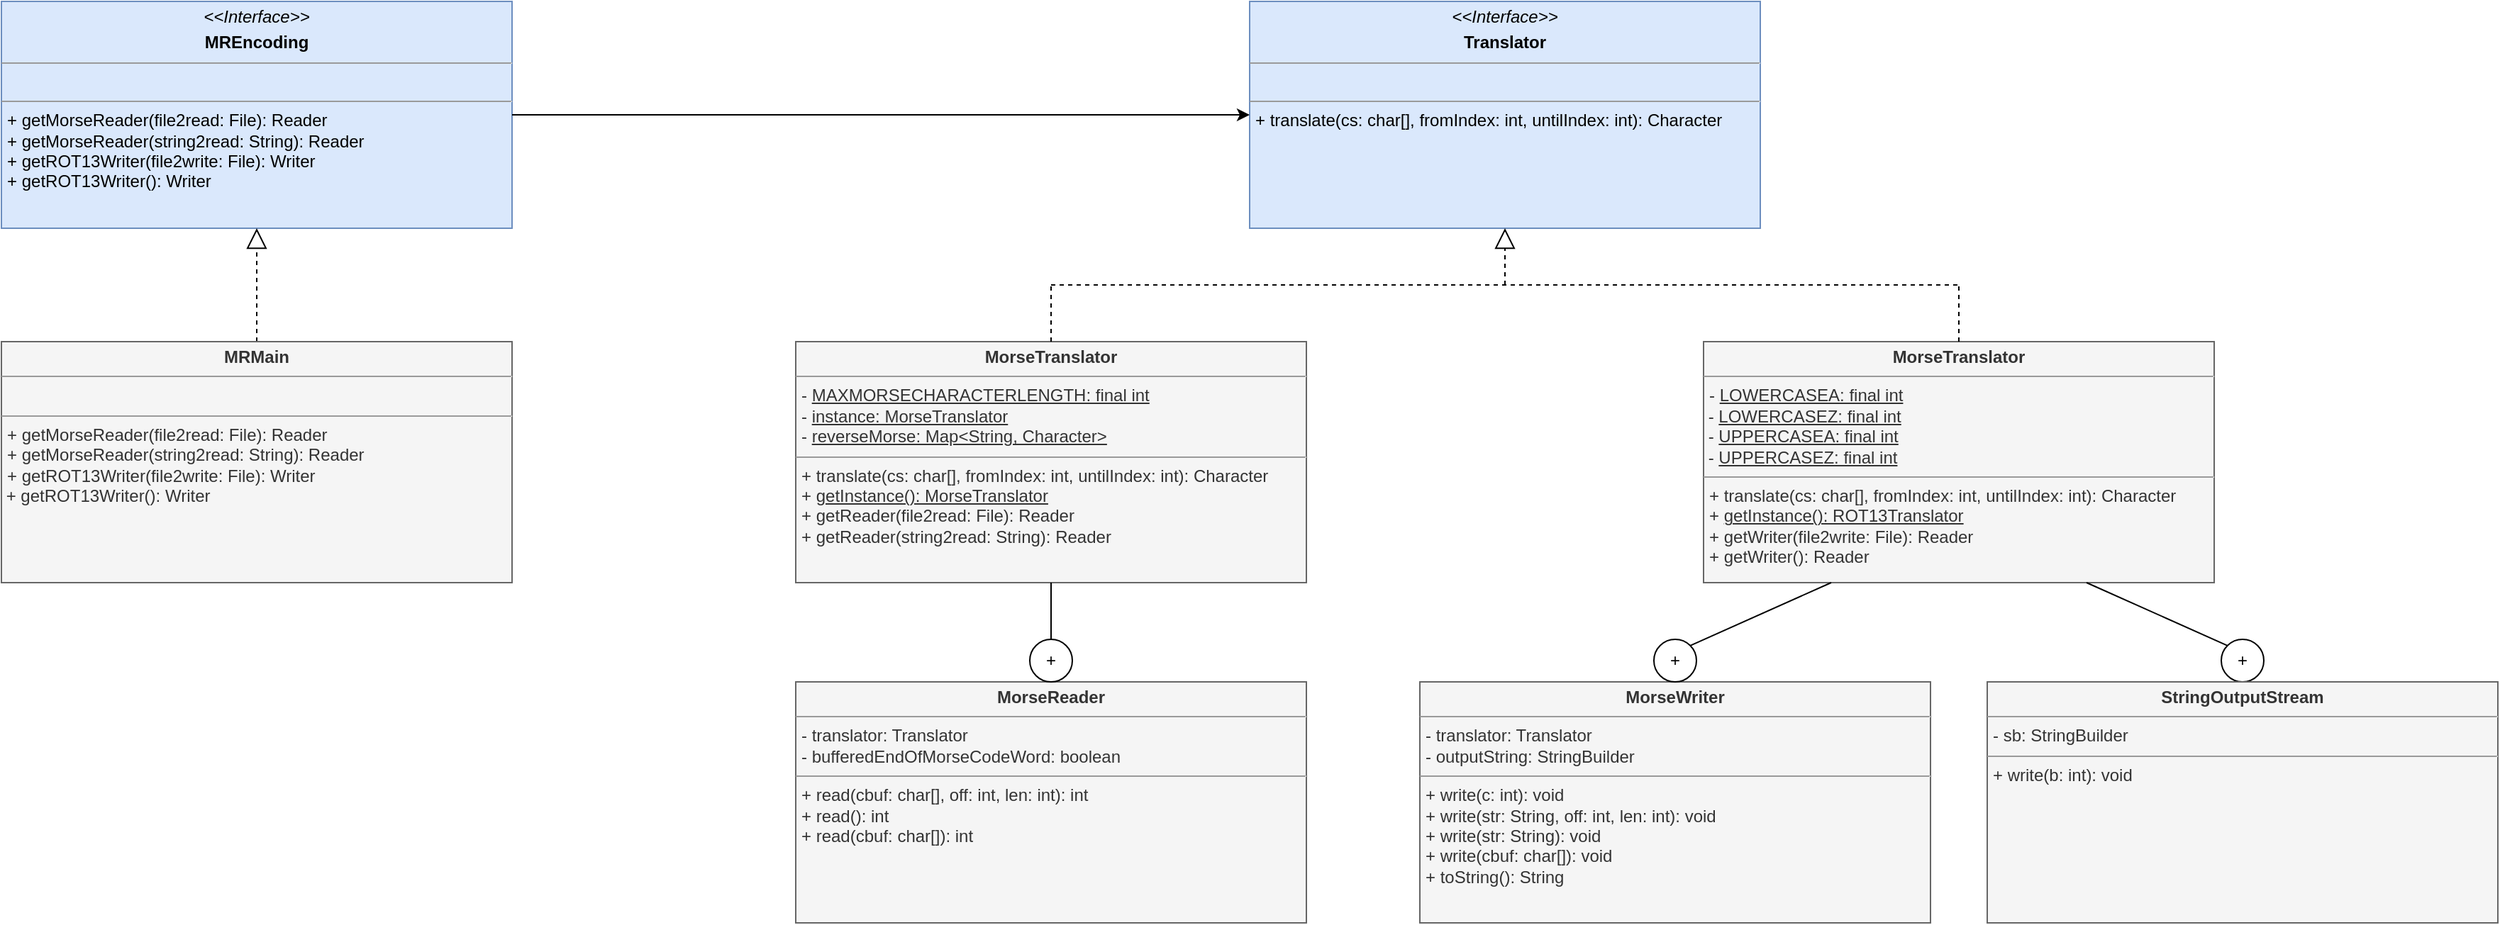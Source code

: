 <mxfile version="20.6.2" type="device"><diagram id="rVwanatlj1oTwoU3-Ma1" name="Seite-1"><mxGraphModel dx="2426" dy="1299" grid="1" gridSize="10" guides="1" tooltips="1" connect="1" arrows="1" fold="1" page="1" pageScale="1" pageWidth="3300" pageHeight="2339" math="0" shadow="0"><root><mxCell id="0"/><mxCell id="1" parent="0"/><mxCell id="GvxsVX9nVnhDDvtjooye-1" value="&lt;p style=&quot;margin:0px;margin-top:4px;text-align:center;&quot;&gt;&lt;i&gt;&amp;lt;&amp;lt;Interface&amp;gt;&amp;gt;&lt;/i&gt;&lt;/p&gt;&lt;p style=&quot;margin:0px;margin-top:4px;text-align:center;&quot;&gt;&lt;b&gt;Translator&lt;/b&gt;&lt;br&gt;&lt;b&gt;&lt;/b&gt;&lt;/p&gt;&lt;hr size=&quot;1&quot;&gt;&lt;p style=&quot;margin:0px;margin-left:4px;&quot;&gt;&lt;br&gt;&lt;/p&gt;&lt;hr size=&quot;1&quot;&gt;&lt;p style=&quot;margin:0px;margin-left:4px;&quot;&gt;+ translate(cs: char[], fromIndex: int, untilIndex: int): Character&lt;br&gt;&lt;/p&gt;" style="verticalAlign=top;align=left;overflow=fill;fontSize=12;fontFamily=Helvetica;html=1;fillColor=#dae8fc;strokeColor=#6c8ebf;" vertex="1" parent="1"><mxGeometry x="1400" y="520" width="360" height="160" as="geometry"/></mxCell><mxCell id="GvxsVX9nVnhDDvtjooye-2" value="&lt;p style=&quot;margin:0px;margin-top:4px;text-align:center;&quot;&gt;&lt;b&gt;MorseTranslator&lt;/b&gt;&lt;/p&gt;&lt;hr size=&quot;1&quot;&gt;&lt;p style=&quot;margin:0px;margin-left:4px;&quot;&gt;- &lt;u&gt;MAXMORSECHARACTERLENGTH: final int&lt;/u&gt;&lt;/p&gt;&lt;p style=&quot;margin:0px;margin-left:4px;&quot;&gt;- &lt;u&gt;instance: MorseTranslator&lt;/u&gt;&lt;/p&gt;&lt;p style=&quot;margin:0px;margin-left:4px;&quot;&gt;- &lt;u&gt;reverseMorse: Map&amp;lt;String, Character&amp;gt;&lt;br&gt;&lt;/u&gt;&lt;/p&gt;&lt;hr size=&quot;1&quot;&gt;&lt;p style=&quot;margin:0px;margin-left:4px;&quot;&gt;+ translate(cs: char[], fromIndex: int, untilIndex: int): Character&lt;/p&gt;&lt;p style=&quot;margin:0px;margin-left:4px;&quot;&gt;+ &lt;u&gt;getInstance(): MorseTranslator&lt;/u&gt;&lt;/p&gt;&lt;p style=&quot;margin:0px;margin-left:4px;&quot;&gt;+ getReader(file2read: File): Reader&lt;/p&gt;&lt;p style=&quot;margin:0px;margin-left:4px;&quot;&gt;+ getReader(string2read: String): Reader&lt;/p&gt;" style="verticalAlign=top;align=left;overflow=fill;fontSize=12;fontFamily=Helvetica;html=1;fillColor=#f5f5f5;fontColor=#333333;strokeColor=#666666;" vertex="1" parent="1"><mxGeometry x="1080" y="760" width="360" height="170" as="geometry"/></mxCell><mxCell id="GvxsVX9nVnhDDvtjooye-4" value="&lt;p style=&quot;margin:0px;margin-top:4px;text-align:center;&quot;&gt;&lt;b&gt;MorseReader&lt;/b&gt;&lt;/p&gt;&lt;hr size=&quot;1&quot;&gt;&lt;p style=&quot;margin:0px;margin-left:4px;&quot;&gt;-&amp;nbsp;translator: Translator&lt;/p&gt;&lt;p style=&quot;margin:0px;margin-left:4px;&quot;&gt;- bufferedEndOfMorseCodeWord: boolean&lt;br&gt;&lt;/p&gt;&lt;hr size=&quot;1&quot;&gt;&lt;p style=&quot;margin:0px;margin-left:4px;&quot;&gt;+ read(cbuf: char[], off: int, len: int): int&lt;/p&gt;&lt;p style=&quot;margin:0px;margin-left:4px;&quot;&gt;+ read(): int&lt;/p&gt;&lt;p style=&quot;margin:0px;margin-left:4px;&quot;&gt;+ read(cbuf: char[]): int&lt;br&gt;&lt;/p&gt;" style="verticalAlign=top;align=left;overflow=fill;fontSize=12;fontFamily=Helvetica;html=1;fillColor=#f5f5f5;fontColor=#333333;strokeColor=#666666;" vertex="1" parent="1"><mxGeometry x="1080" y="1000" width="360" height="170" as="geometry"/></mxCell><mxCell id="GvxsVX9nVnhDDvtjooye-5" value="" style="endArrow=none;html=1;rounded=0;entryX=0.5;entryY=1;entryDx=0;entryDy=0;exitX=0.5;exitY=0;exitDx=0;exitDy=0;" edge="1" parent="1" source="GvxsVX9nVnhDDvtjooye-4" target="GvxsVX9nVnhDDvtjooye-2"><mxGeometry width="50" height="50" relative="1" as="geometry"><mxPoint x="1160" y="1000" as="sourcePoint"/><mxPoint x="1210" y="950" as="targetPoint"/></mxGeometry></mxCell><mxCell id="GvxsVX9nVnhDDvtjooye-6" value="+" style="ellipse;whiteSpace=wrap;html=1;aspect=fixed;" vertex="1" parent="1"><mxGeometry x="1245" y="970" width="30" height="30" as="geometry"/></mxCell><mxCell id="GvxsVX9nVnhDDvtjooye-7" value="&lt;p style=&quot;margin:0px;margin-top:4px;text-align:center;&quot;&gt;&lt;b&gt;MorseTranslator&lt;/b&gt;&lt;/p&gt;&lt;hr size=&quot;1&quot;&gt;&lt;p style=&quot;margin:0px;margin-left:4px;&quot;&gt;- &lt;u&gt;LOWERCASEA: final int&lt;/u&gt;&lt;/p&gt;&lt;div&gt;&amp;nbsp;- &lt;u&gt;LOWERCASEZ: final int&lt;/u&gt;&lt;/div&gt;&lt;div&gt;&amp;nbsp;- &lt;u&gt;UPPERCASEA: final int&lt;/u&gt;&lt;/div&gt;&lt;div&gt;&amp;nbsp;- &lt;u&gt;UPPERCASEZ: final int&lt;/u&gt;&lt;/div&gt;&lt;hr size=&quot;1&quot;&gt;&lt;p style=&quot;margin:0px;margin-left:4px;&quot;&gt;+ translate(cs: char[], fromIndex: int, untilIndex: int): Character&lt;/p&gt;&lt;p style=&quot;margin:0px;margin-left:4px;&quot;&gt;+ &lt;u&gt;getInstance(): ROT13Translator&lt;/u&gt;&lt;/p&gt;&lt;p style=&quot;margin:0px;margin-left:4px;&quot;&gt;+ getWriter(file2write: File): Reader&lt;/p&gt;&lt;p style=&quot;margin:0px;margin-left:4px;&quot;&gt;+ getWriter(): Reader&lt;/p&gt;" style="verticalAlign=top;align=left;overflow=fill;fontSize=12;fontFamily=Helvetica;html=1;fillColor=#f5f5f5;fontColor=#333333;strokeColor=#666666;" vertex="1" parent="1"><mxGeometry x="1720" y="760" width="360" height="170" as="geometry"/></mxCell><mxCell id="GvxsVX9nVnhDDvtjooye-8" value="&lt;p style=&quot;margin:0px;margin-top:4px;text-align:center;&quot;&gt;&lt;b&gt;MorseWriter&lt;/b&gt;&lt;/p&gt;&lt;hr size=&quot;1&quot;&gt;&lt;p style=&quot;margin:0px;margin-left:4px;&quot;&gt;-&amp;nbsp;translator: Translator&lt;/p&gt;&lt;p style=&quot;margin:0px;margin-left:4px;&quot;&gt;- outputString: StringBuilder&lt;br&gt;&lt;/p&gt;&lt;hr size=&quot;1&quot;&gt;&lt;p style=&quot;margin:0px;margin-left:4px;&quot;&gt;+ write(c: int): void&lt;/p&gt;&lt;p style=&quot;margin:0px;margin-left:4px;&quot;&gt;+ write(str: String, off: int, len: int): void&lt;/p&gt;&lt;p style=&quot;margin:0px;margin-left:4px;&quot;&gt;+ write(str: String): void&lt;/p&gt;&lt;p style=&quot;margin:0px;margin-left:4px;&quot;&gt;+ write(cbuf: char[]): void&lt;/p&gt;&lt;p style=&quot;margin:0px;margin-left:4px;&quot;&gt;+ toString(): String&lt;br&gt;&lt;/p&gt;" style="verticalAlign=top;align=left;overflow=fill;fontSize=12;fontFamily=Helvetica;html=1;fillColor=#f5f5f5;fontColor=#333333;strokeColor=#666666;" vertex="1" parent="1"><mxGeometry x="1520" y="1000" width="360" height="170" as="geometry"/></mxCell><mxCell id="GvxsVX9nVnhDDvtjooye-9" value="" style="endArrow=none;html=1;rounded=0;entryX=0.25;entryY=1;entryDx=0;entryDy=0;exitX=1;exitY=0;exitDx=0;exitDy=0;" edge="1" parent="1" source="GvxsVX9nVnhDDvtjooye-10" target="GvxsVX9nVnhDDvtjooye-7"><mxGeometry width="50" height="50" relative="1" as="geometry"><mxPoint x="1680" y="1000" as="sourcePoint"/><mxPoint x="1730" y="950" as="targetPoint"/></mxGeometry></mxCell><mxCell id="GvxsVX9nVnhDDvtjooye-10" value="+" style="ellipse;whiteSpace=wrap;html=1;aspect=fixed;" vertex="1" parent="1"><mxGeometry x="1685" y="970" width="30" height="30" as="geometry"/></mxCell><mxCell id="GvxsVX9nVnhDDvtjooye-12" value="" style="endArrow=none;dashed=1;html=1;rounded=0;" edge="1" parent="1"><mxGeometry width="50" height="50" relative="1" as="geometry"><mxPoint x="1260" y="720" as="sourcePoint"/><mxPoint x="1900" y="720" as="targetPoint"/></mxGeometry></mxCell><mxCell id="GvxsVX9nVnhDDvtjooye-13" value="" style="endArrow=block;dashed=1;endFill=0;endSize=12;html=1;rounded=0;entryX=0.5;entryY=1;entryDx=0;entryDy=0;" edge="1" parent="1" target="GvxsVX9nVnhDDvtjooye-1"><mxGeometry width="160" relative="1" as="geometry"><mxPoint x="1580" y="720" as="sourcePoint"/><mxPoint x="1610" y="730" as="targetPoint"/></mxGeometry></mxCell><mxCell id="GvxsVX9nVnhDDvtjooye-14" value="" style="endArrow=none;dashed=1;html=1;rounded=0;exitX=0.5;exitY=0;exitDx=0;exitDy=0;" edge="1" parent="1" source="GvxsVX9nVnhDDvtjooye-2"><mxGeometry width="50" height="50" relative="1" as="geometry"><mxPoint x="1330" y="760" as="sourcePoint"/><mxPoint x="1260" y="720" as="targetPoint"/></mxGeometry></mxCell><mxCell id="GvxsVX9nVnhDDvtjooye-15" value="" style="endArrow=none;dashed=1;html=1;rounded=0;exitX=0.5;exitY=0;exitDx=0;exitDy=0;" edge="1" parent="1" source="GvxsVX9nVnhDDvtjooye-7"><mxGeometry width="50" height="50" relative="1" as="geometry"><mxPoint x="1960" y="750" as="sourcePoint"/><mxPoint x="1900" y="720" as="targetPoint"/></mxGeometry></mxCell><mxCell id="GvxsVX9nVnhDDvtjooye-16" value="" style="endArrow=none;html=1;rounded=0;entryX=0.75;entryY=1;entryDx=0;entryDy=0;exitX=0;exitY=0;exitDx=0;exitDy=0;" edge="1" parent="1" source="GvxsVX9nVnhDDvtjooye-17" target="GvxsVX9nVnhDDvtjooye-7"><mxGeometry width="50" height="50" relative="1" as="geometry"><mxPoint x="2080" y="950" as="sourcePoint"/><mxPoint x="1980" y="950" as="targetPoint"/></mxGeometry></mxCell><mxCell id="GvxsVX9nVnhDDvtjooye-17" value="+" style="ellipse;whiteSpace=wrap;html=1;aspect=fixed;" vertex="1" parent="1"><mxGeometry x="2085" y="970" width="30" height="30" as="geometry"/></mxCell><mxCell id="GvxsVX9nVnhDDvtjooye-18" value="&lt;p style=&quot;margin:0px;margin-top:4px;text-align:center;&quot;&gt;&lt;b&gt;StringOutputStream&lt;/b&gt;&lt;br&gt;&lt;/p&gt;&lt;hr size=&quot;1&quot;&gt;&lt;p style=&quot;margin:0px;margin-left:4px;&quot;&gt;- sb: StringBuilder&lt;br&gt;&lt;/p&gt;&lt;hr size=&quot;1&quot;&gt;&lt;p style=&quot;margin:0px;margin-left:4px;&quot;&gt;+ write(b: int): void&lt;br&gt;&lt;/p&gt;" style="verticalAlign=top;align=left;overflow=fill;fontSize=12;fontFamily=Helvetica;html=1;fillColor=#f5f5f5;fontColor=#333333;strokeColor=#666666;" vertex="1" parent="1"><mxGeometry x="1920" y="1000" width="360" height="170" as="geometry"/></mxCell><mxCell id="GvxsVX9nVnhDDvtjooye-19" value="&lt;p style=&quot;margin:0px;margin-top:4px;text-align:center;&quot;&gt;&lt;i&gt;&amp;lt;&amp;lt;Interface&amp;gt;&amp;gt;&lt;/i&gt;&lt;/p&gt;&lt;p style=&quot;margin:0px;margin-top:4px;text-align:center;&quot;&gt;&lt;b&gt;MREncoding&lt;/b&gt;&lt;br&gt;&lt;/p&gt;&lt;hr size=&quot;1&quot;&gt;&lt;p style=&quot;margin:0px;margin-left:4px;&quot;&gt;&lt;br&gt;&lt;/p&gt;&lt;hr size=&quot;1&quot;&gt;&lt;p style=&quot;margin:0px;margin-left:4px;&quot;&gt;+ getMorseReader(file2read: File): Reader&lt;/p&gt;&lt;p style=&quot;margin:0px;margin-left:4px;&quot;&gt;+ getMorseReader(string2read: String): Reader&lt;/p&gt;&lt;p style=&quot;margin:0px;margin-left:4px;&quot;&gt;+ getROT13Writer(file2write: File): Writer&lt;/p&gt;&lt;p style=&quot;margin:0px;margin-left:4px;&quot;&gt;+ getROT13Writer(): Writer&lt;br&gt;&lt;/p&gt;" style="verticalAlign=top;align=left;overflow=fill;fontSize=12;fontFamily=Helvetica;html=1;fillColor=#dae8fc;strokeColor=#6c8ebf;" vertex="1" parent="1"><mxGeometry x="520" y="520" width="360" height="160" as="geometry"/></mxCell><mxCell id="GvxsVX9nVnhDDvtjooye-20" value="" style="endArrow=classic;html=1;rounded=0;exitX=1;exitY=0.5;exitDx=0;exitDy=0;entryX=0;entryY=0.5;entryDx=0;entryDy=0;" edge="1" parent="1" source="GvxsVX9nVnhDDvtjooye-19" target="GvxsVX9nVnhDDvtjooye-1"><mxGeometry width="50" height="50" relative="1" as="geometry"><mxPoint x="1110" y="630" as="sourcePoint"/><mxPoint x="1090" y="670" as="targetPoint"/></mxGeometry></mxCell><mxCell id="GvxsVX9nVnhDDvtjooye-21" value="" style="endArrow=block;dashed=1;endFill=0;endSize=12;html=1;rounded=0;entryX=0.5;entryY=1;entryDx=0;entryDy=0;exitX=0.5;exitY=0;exitDx=0;exitDy=0;" edge="1" parent="1" source="GvxsVX9nVnhDDvtjooye-22" target="GvxsVX9nVnhDDvtjooye-19"><mxGeometry width="160" relative="1" as="geometry"><mxPoint x="700" y="720" as="sourcePoint"/><mxPoint x="730" y="960" as="targetPoint"/></mxGeometry></mxCell><mxCell id="GvxsVX9nVnhDDvtjooye-22" value="&lt;p style=&quot;margin:0px;margin-top:4px;text-align:center;&quot;&gt;&lt;b&gt;MRMain&lt;/b&gt;&lt;/p&gt;&lt;hr size=&quot;1&quot;&gt;&lt;br&gt;&lt;hr size=&quot;1&quot;&gt;&lt;p style=&quot;margin:0px;margin-left:4px;&quot;&gt;+ getMorseReader(file2read: File): Reader&lt;/p&gt;&lt;p style=&quot;margin:0px;margin-left:4px;&quot;&gt;+ getMorseReader(string2read: String): Reader&lt;/p&gt;&lt;p style=&quot;margin:0px;margin-left:4px;&quot;&gt;+ getROT13Writer(file2write: File): Writer&lt;/p&gt;&amp;nbsp;+ getROT13Writer(): Writer&lt;p style=&quot;margin:0px;margin-left:4px;&quot;&gt;&lt;/p&gt;" style="verticalAlign=top;align=left;overflow=fill;fontSize=12;fontFamily=Helvetica;html=1;fillColor=#f5f5f5;fontColor=#333333;strokeColor=#666666;" vertex="1" parent="1"><mxGeometry x="520" y="760" width="360" height="170" as="geometry"/></mxCell></root></mxGraphModel></diagram></mxfile>